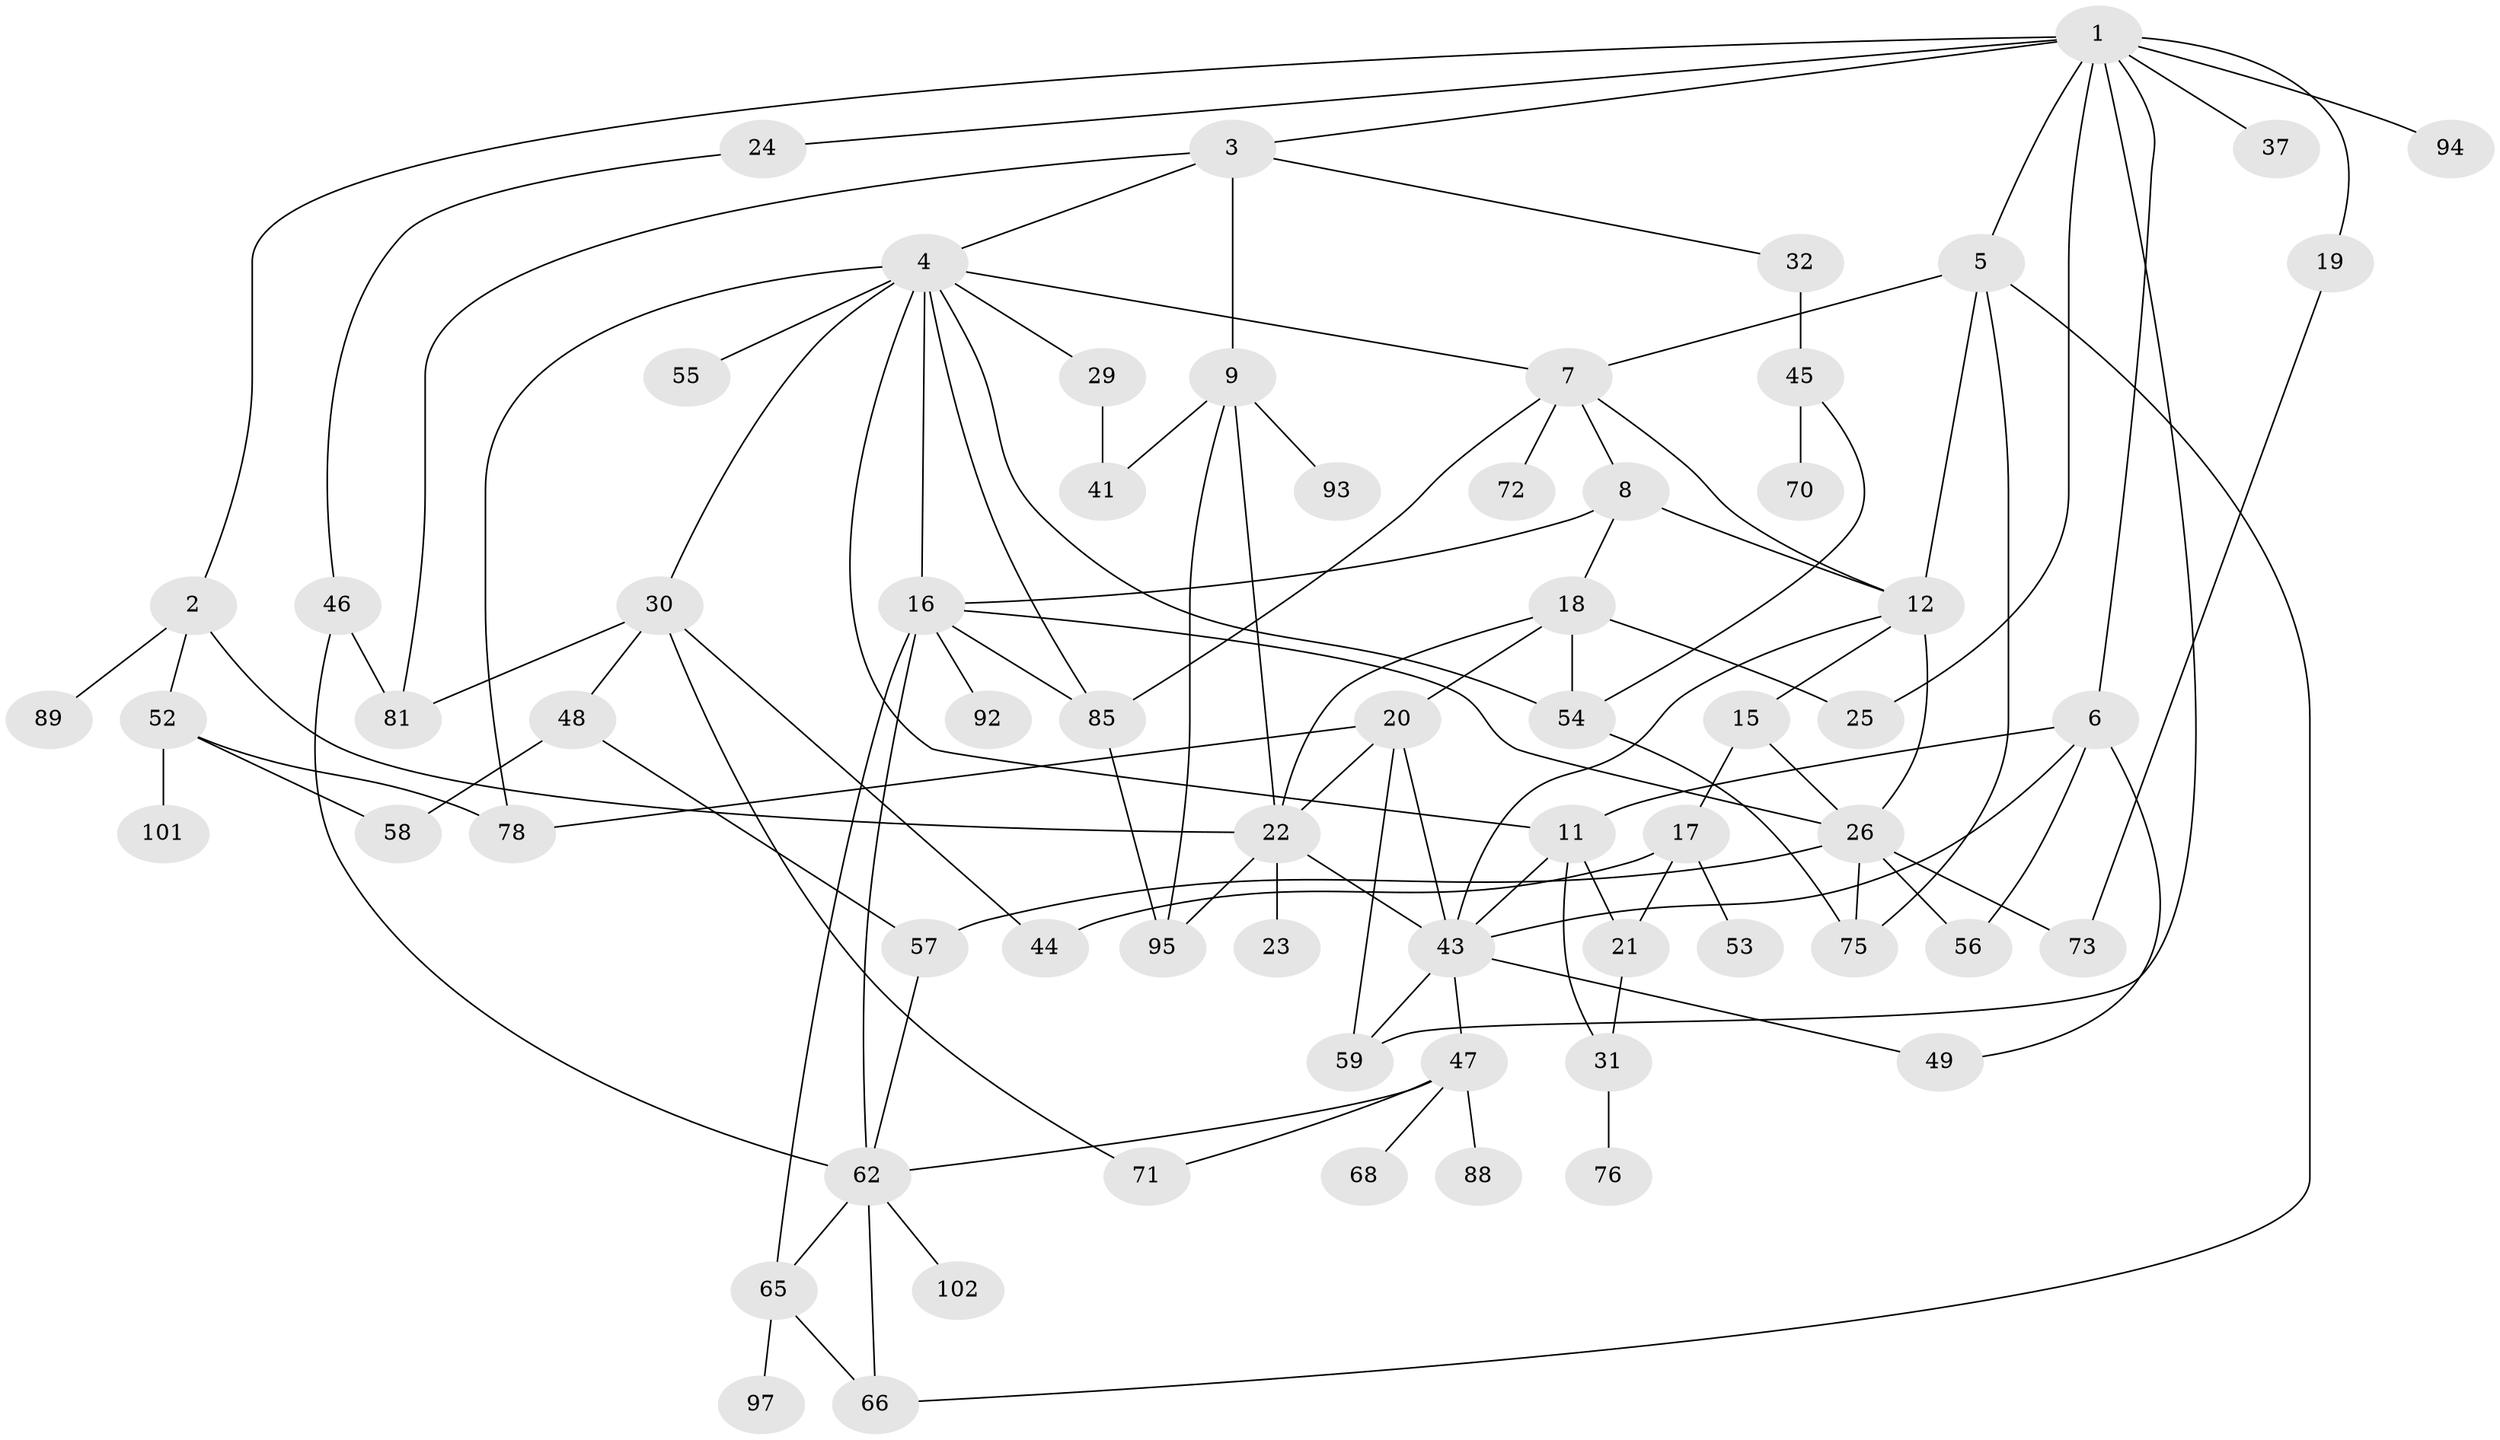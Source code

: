 // Generated by graph-tools (version 1.1) at 2025/51/02/27/25 19:51:37]
// undirected, 66 vertices, 110 edges
graph export_dot {
graph [start="1"]
  node [color=gray90,style=filled];
  1 [super="+13"];
  2;
  3 [super="+28"];
  4 [super="+10"];
  5 [super="+27"];
  6 [super="+40"];
  7 [super="+14"];
  8;
  9 [super="+36"];
  11 [super="+61"];
  12 [super="+87"];
  15 [super="+91"];
  16 [super="+100"];
  17 [super="+38"];
  18 [super="+69"];
  19 [super="+35"];
  20 [super="+39"];
  21 [super="+50"];
  22 [super="+34"];
  23 [super="+42"];
  24 [super="+77"];
  25 [super="+33"];
  26 [super="+82"];
  29;
  30;
  31 [super="+86"];
  32;
  37;
  41;
  43 [super="+64"];
  44;
  45 [super="+51"];
  46;
  47 [super="+80"];
  48;
  49 [super="+63"];
  52 [super="+67"];
  53;
  54;
  55;
  56;
  57 [super="+79"];
  58 [super="+60"];
  59 [super="+98"];
  62 [super="+74"];
  65 [super="+84"];
  66;
  68;
  70;
  71;
  72;
  73;
  75;
  76;
  78 [super="+83"];
  81 [super="+90"];
  85 [super="+99"];
  88;
  89;
  92;
  93;
  94;
  95 [super="+96"];
  97;
  101;
  102;
  1 -- 2;
  1 -- 3;
  1 -- 5;
  1 -- 6;
  1 -- 19;
  1 -- 37;
  1 -- 24;
  1 -- 25;
  1 -- 59;
  1 -- 94;
  2 -- 52;
  2 -- 89;
  2 -- 22;
  3 -- 4;
  3 -- 9;
  3 -- 32;
  3 -- 81;
  4 -- 11;
  4 -- 29;
  4 -- 30;
  4 -- 55;
  4 -- 85;
  4 -- 78;
  4 -- 54;
  4 -- 7;
  4 -- 16;
  5 -- 7;
  5 -- 12;
  5 -- 66;
  5 -- 75;
  6 -- 11;
  6 -- 56;
  6 -- 49;
  6 -- 43;
  7 -- 8;
  7 -- 72;
  7 -- 12;
  7 -- 85;
  8 -- 12;
  8 -- 16;
  8 -- 18;
  9 -- 93;
  9 -- 95;
  9 -- 22;
  9 -- 41;
  11 -- 21;
  11 -- 43;
  11 -- 31;
  12 -- 15;
  12 -- 26;
  12 -- 43;
  15 -- 17;
  15 -- 26;
  16 -- 65;
  16 -- 92;
  16 -- 62;
  16 -- 26;
  16 -- 85;
  17 -- 44;
  17 -- 53;
  17 -- 21;
  18 -- 20;
  18 -- 22;
  18 -- 25;
  18 -- 54;
  19 -- 73;
  20 -- 59;
  20 -- 78;
  20 -- 22;
  20 -- 43;
  21 -- 31;
  22 -- 23;
  22 -- 43;
  22 -- 95;
  24 -- 46;
  26 -- 56;
  26 -- 75;
  26 -- 73;
  26 -- 57;
  29 -- 41;
  30 -- 48;
  30 -- 71;
  30 -- 81;
  30 -- 44;
  31 -- 76;
  32 -- 45 [weight=2];
  43 -- 47;
  43 -- 49;
  43 -- 59;
  45 -- 70;
  45 -- 54;
  46 -- 62;
  46 -- 81;
  47 -- 68;
  47 -- 62;
  47 -- 88;
  47 -- 71;
  48 -- 57;
  48 -- 58;
  52 -- 58;
  52 -- 78;
  52 -- 101;
  54 -- 75;
  57 -- 62;
  62 -- 102;
  62 -- 66;
  62 -- 65;
  65 -- 66;
  65 -- 97;
  85 -- 95;
}
